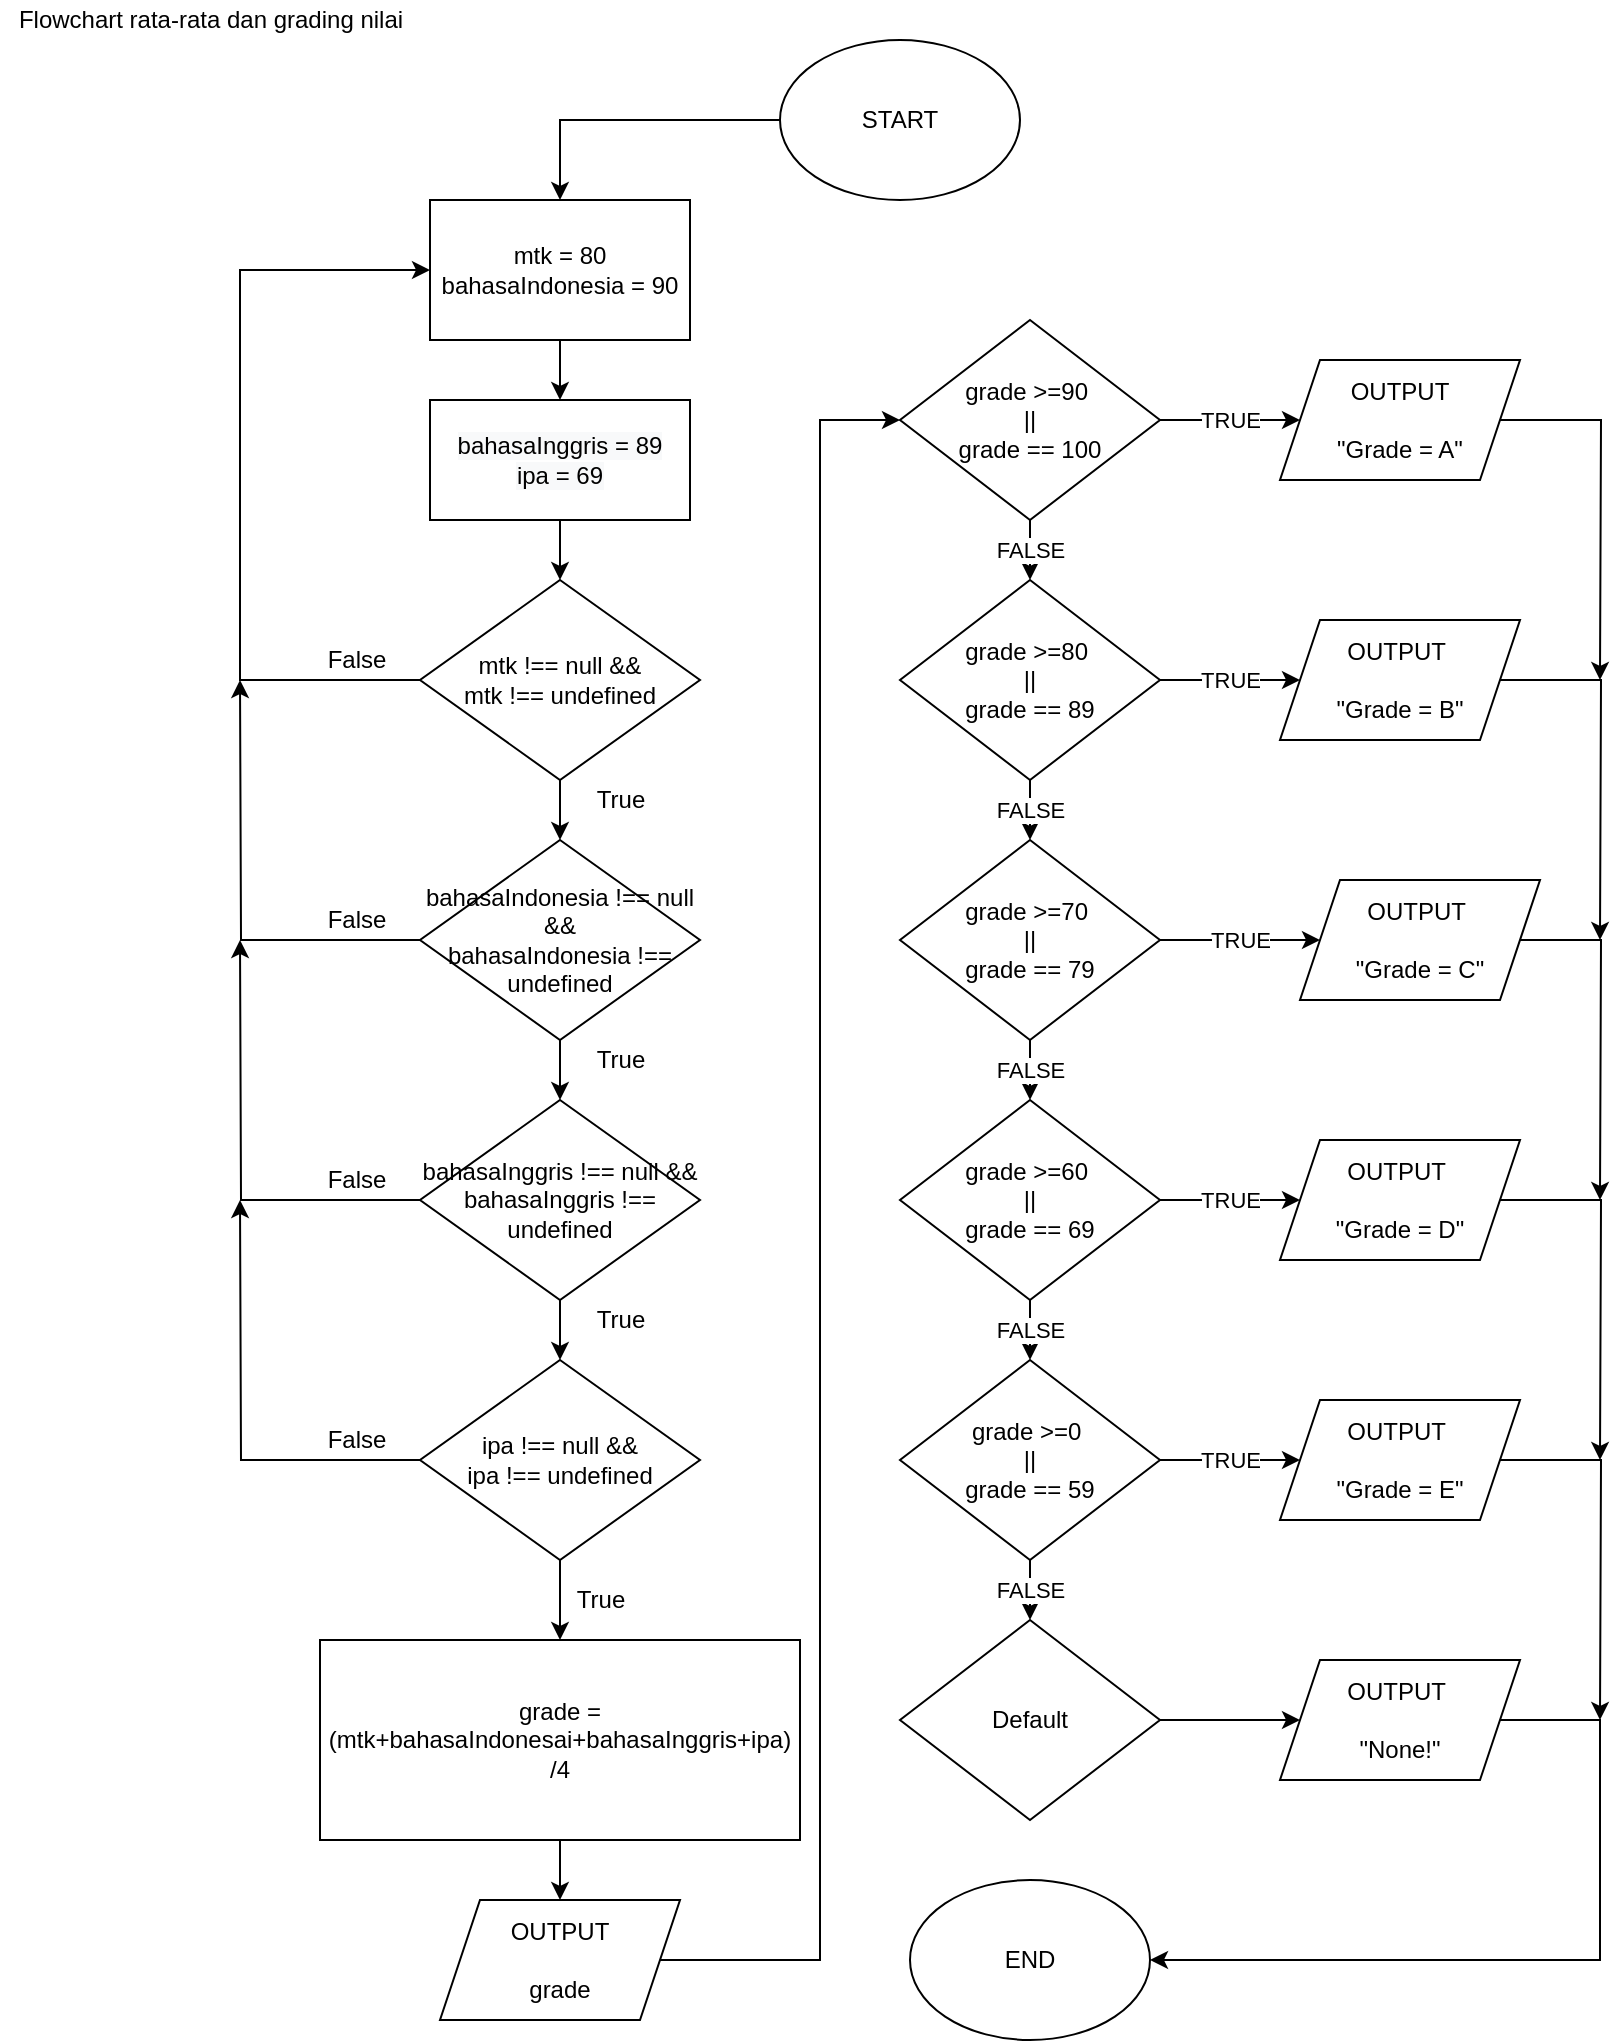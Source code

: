 <mxfile version="16.4.5" type="device"><diagram id="RTwHYvstlmdUTGOHiFQD" name="Page-1"><mxGraphModel dx="868" dy="3788" grid="1" gridSize="10" guides="1" tooltips="1" connect="1" arrows="1" fold="1" page="1" pageScale="1" pageWidth="850" pageHeight="1100" math="0" shadow="0"><root><mxCell id="0"/><mxCell id="1" parent="0"/><mxCell id="a5CQy4mQgGv-3bAwlgZA-8" style="edgeStyle=orthogonalEdgeStyle;rounded=0;orthogonalLoop=1;jettySize=auto;html=1;exitX=0;exitY=0.5;exitDx=0;exitDy=0;entryX=0.5;entryY=0;entryDx=0;entryDy=0;" parent="1" source="RS6lRqhBTIhQIDJi0gmz-1" target="3LbUWBzB6zuNVzpVFun6-1" edge="1"><mxGeometry relative="1" as="geometry"/></mxCell><mxCell id="RS6lRqhBTIhQIDJi0gmz-1" value="START" style="ellipse;whiteSpace=wrap;html=1;" parent="1" vertex="1"><mxGeometry x="390" y="-3260" width="120" height="80" as="geometry"/></mxCell><mxCell id="RS6lRqhBTIhQIDJi0gmz-2" value="Flowchart rata-rata dan grading nilai" style="text;html=1;align=center;verticalAlign=middle;resizable=0;points=[];autosize=1;strokeColor=none;fillColor=none;" parent="1" vertex="1"><mxGeometry y="-3280" width="210" height="20" as="geometry"/></mxCell><mxCell id="RS6lRqhBTIhQIDJi0gmz-16" style="edgeStyle=orthogonalEdgeStyle;rounded=0;orthogonalLoop=1;jettySize=auto;html=1;exitX=0.5;exitY=1;exitDx=0;exitDy=0;entryX=0.5;entryY=0;entryDx=0;entryDy=0;" parent="1" source="RS6lRqhBTIhQIDJi0gmz-5" target="RS6lRqhBTIhQIDJi0gmz-12" edge="1"><mxGeometry relative="1" as="geometry"/></mxCell><mxCell id="a5CQy4mQgGv-3bAwlgZA-7" style="edgeStyle=orthogonalEdgeStyle;rounded=0;orthogonalLoop=1;jettySize=auto;html=1;exitX=0;exitY=0.5;exitDx=0;exitDy=0;entryX=0;entryY=0.5;entryDx=0;entryDy=0;" parent="1" source="RS6lRqhBTIhQIDJi0gmz-5" target="3LbUWBzB6zuNVzpVFun6-1" edge="1"><mxGeometry relative="1" as="geometry"><Array as="points"><mxPoint x="120" y="-2940"/><mxPoint x="120" y="-3145"/></Array></mxGeometry></mxCell><mxCell id="RS6lRqhBTIhQIDJi0gmz-5" value="mtk !== null &amp;amp;&amp;amp;&lt;br&gt;mtk !== undefined" style="rhombus;whiteSpace=wrap;html=1;" parent="1" vertex="1"><mxGeometry x="210" y="-2990" width="140" height="100" as="geometry"/></mxCell><mxCell id="RS6lRqhBTIhQIDJi0gmz-17" style="edgeStyle=orthogonalEdgeStyle;rounded=0;orthogonalLoop=1;jettySize=auto;html=1;exitX=0.5;exitY=1;exitDx=0;exitDy=0;" parent="1" source="RS6lRqhBTIhQIDJi0gmz-12" target="RS6lRqhBTIhQIDJi0gmz-13" edge="1"><mxGeometry relative="1" as="geometry"/></mxCell><mxCell id="RS6lRqhBTIhQIDJi0gmz-20" style="edgeStyle=orthogonalEdgeStyle;rounded=0;orthogonalLoop=1;jettySize=auto;html=1;exitX=0;exitY=0.5;exitDx=0;exitDy=0;" parent="1" source="RS6lRqhBTIhQIDJi0gmz-12" edge="1"><mxGeometry relative="1" as="geometry"><mxPoint x="120" y="-2940" as="targetPoint"/></mxGeometry></mxCell><mxCell id="RS6lRqhBTIhQIDJi0gmz-12" value="bahasaIndonesia !== null &amp;amp;&amp;amp;&lt;br&gt;bahasaIndonesia !== undefined" style="rhombus;whiteSpace=wrap;html=1;" parent="1" vertex="1"><mxGeometry x="210" y="-2860" width="140" height="100" as="geometry"/></mxCell><mxCell id="RS6lRqhBTIhQIDJi0gmz-18" style="edgeStyle=orthogonalEdgeStyle;rounded=0;orthogonalLoop=1;jettySize=auto;html=1;exitX=0.5;exitY=1;exitDx=0;exitDy=0;entryX=0.5;entryY=0;entryDx=0;entryDy=0;" parent="1" source="RS6lRqhBTIhQIDJi0gmz-13" target="RS6lRqhBTIhQIDJi0gmz-14" edge="1"><mxGeometry relative="1" as="geometry"/></mxCell><mxCell id="RS6lRqhBTIhQIDJi0gmz-21" style="edgeStyle=orthogonalEdgeStyle;rounded=0;orthogonalLoop=1;jettySize=auto;html=1;exitX=0;exitY=0.5;exitDx=0;exitDy=0;" parent="1" source="RS6lRqhBTIhQIDJi0gmz-13" edge="1"><mxGeometry relative="1" as="geometry"><mxPoint x="120" y="-2810" as="targetPoint"/></mxGeometry></mxCell><mxCell id="RS6lRqhBTIhQIDJi0gmz-13" value="bahasaInggris !== null &amp;amp;&amp;amp;&lt;br&gt;bahasaInggris !== undefined" style="rhombus;whiteSpace=wrap;html=1;" parent="1" vertex="1"><mxGeometry x="210" y="-2730" width="140" height="100" as="geometry"/></mxCell><mxCell id="RS6lRqhBTIhQIDJi0gmz-22" style="edgeStyle=orthogonalEdgeStyle;rounded=0;orthogonalLoop=1;jettySize=auto;html=1;exitX=0;exitY=0.5;exitDx=0;exitDy=0;" parent="1" source="RS6lRqhBTIhQIDJi0gmz-14" edge="1"><mxGeometry relative="1" as="geometry"><mxPoint x="120" y="-2680" as="targetPoint"/></mxGeometry></mxCell><mxCell id="RS6lRqhBTIhQIDJi0gmz-32" style="edgeStyle=orthogonalEdgeStyle;rounded=0;orthogonalLoop=1;jettySize=auto;html=1;exitX=0.5;exitY=1;exitDx=0;exitDy=0;entryX=0.5;entryY=0;entryDx=0;entryDy=0;" parent="1" source="RS6lRqhBTIhQIDJi0gmz-14" target="RS6lRqhBTIhQIDJi0gmz-31" edge="1"><mxGeometry relative="1" as="geometry"/></mxCell><mxCell id="RS6lRqhBTIhQIDJi0gmz-14" value="ipa !== null &amp;amp;&amp;amp;&lt;br&gt;ipa !== undefined" style="rhombus;whiteSpace=wrap;html=1;" parent="1" vertex="1"><mxGeometry x="210" y="-2600" width="140" height="100" as="geometry"/></mxCell><mxCell id="RS6lRqhBTIhQIDJi0gmz-23" value="True" style="text;html=1;align=center;verticalAlign=middle;resizable=0;points=[];autosize=1;strokeColor=none;fillColor=none;" parent="1" vertex="1"><mxGeometry x="290" y="-2760" width="40" height="20" as="geometry"/></mxCell><mxCell id="RS6lRqhBTIhQIDJi0gmz-24" value="True" style="text;html=1;align=center;verticalAlign=middle;resizable=0;points=[];autosize=1;strokeColor=none;fillColor=none;" parent="1" vertex="1"><mxGeometry x="290" y="-2890" width="40" height="20" as="geometry"/></mxCell><mxCell id="RS6lRqhBTIhQIDJi0gmz-25" value="False" style="text;html=1;align=center;verticalAlign=middle;resizable=0;points=[];autosize=1;strokeColor=none;fillColor=none;" parent="1" vertex="1"><mxGeometry x="157.5" y="-2830" width="40" height="20" as="geometry"/></mxCell><mxCell id="RS6lRqhBTIhQIDJi0gmz-26" value="True" style="text;html=1;align=center;verticalAlign=middle;resizable=0;points=[];autosize=1;strokeColor=none;fillColor=none;" parent="1" vertex="1"><mxGeometry x="290" y="-2630" width="40" height="20" as="geometry"/></mxCell><mxCell id="RS6lRqhBTIhQIDJi0gmz-28" value="False" style="text;html=1;align=center;verticalAlign=middle;resizable=0;points=[];autosize=1;strokeColor=none;fillColor=none;" parent="1" vertex="1"><mxGeometry x="157.5" y="-2960" width="40" height="20" as="geometry"/></mxCell><mxCell id="RS6lRqhBTIhQIDJi0gmz-29" value="False" style="text;html=1;align=center;verticalAlign=middle;resizable=0;points=[];autosize=1;strokeColor=none;fillColor=none;" parent="1" vertex="1"><mxGeometry x="157.5" y="-2700" width="40" height="20" as="geometry"/></mxCell><mxCell id="RS6lRqhBTIhQIDJi0gmz-30" value="False" style="text;html=1;align=center;verticalAlign=middle;resizable=0;points=[];autosize=1;strokeColor=none;fillColor=none;" parent="1" vertex="1"><mxGeometry x="157.5" y="-2570" width="40" height="20" as="geometry"/></mxCell><mxCell id="RS6lRqhBTIhQIDJi0gmz-36" style="edgeStyle=orthogonalEdgeStyle;rounded=0;orthogonalLoop=1;jettySize=auto;html=1;exitX=0.5;exitY=1;exitDx=0;exitDy=0;entryX=0.5;entryY=0;entryDx=0;entryDy=0;" parent="1" source="RS6lRqhBTIhQIDJi0gmz-31" target="RS6lRqhBTIhQIDJi0gmz-35" edge="1"><mxGeometry relative="1" as="geometry"/></mxCell><mxCell id="RS6lRqhBTIhQIDJi0gmz-31" value="grade = (mtk+bahasaIndonesai+bahasaInggris+ipa) /4" style="rounded=0;whiteSpace=wrap;html=1;" parent="1" vertex="1"><mxGeometry x="160" y="-2460" width="240" height="100" as="geometry"/></mxCell><mxCell id="RS6lRqhBTIhQIDJi0gmz-33" value="True" style="text;html=1;align=center;verticalAlign=middle;resizable=0;points=[];autosize=1;strokeColor=none;fillColor=none;" parent="1" vertex="1"><mxGeometry x="280" y="-2490" width="40" height="20" as="geometry"/></mxCell><mxCell id="RS6lRqhBTIhQIDJi0gmz-44" style="edgeStyle=orthogonalEdgeStyle;rounded=0;orthogonalLoop=1;jettySize=auto;html=1;exitX=1;exitY=0.5;exitDx=0;exitDy=0;entryX=0;entryY=0.5;entryDx=0;entryDy=0;" parent="1" source="RS6lRqhBTIhQIDJi0gmz-35" target="RS6lRqhBTIhQIDJi0gmz-37" edge="1"><mxGeometry relative="1" as="geometry"><Array as="points"><mxPoint x="410" y="-2300"/><mxPoint x="410" y="-3070"/></Array></mxGeometry></mxCell><mxCell id="RS6lRqhBTIhQIDJi0gmz-35" value="OUTPUT &lt;br&gt;&lt;br&gt;grade" style="shape=parallelogram;perimeter=parallelogramPerimeter;whiteSpace=wrap;html=1;fixedSize=1;" parent="1" vertex="1"><mxGeometry x="220" y="-2330" width="120" height="60" as="geometry"/></mxCell><mxCell id="RS6lRqhBTIhQIDJi0gmz-45" value="FALSE" style="edgeStyle=orthogonalEdgeStyle;rounded=0;orthogonalLoop=1;jettySize=auto;html=1;exitX=0.5;exitY=1;exitDx=0;exitDy=0;entryX=0.5;entryY=0;entryDx=0;entryDy=0;" parent="1" source="RS6lRqhBTIhQIDJi0gmz-37" target="RS6lRqhBTIhQIDJi0gmz-39" edge="1"><mxGeometry relative="1" as="geometry"/></mxCell><mxCell id="RS6lRqhBTIhQIDJi0gmz-67" value="TRUE" style="edgeStyle=orthogonalEdgeStyle;rounded=0;orthogonalLoop=1;jettySize=auto;html=1;exitX=1;exitY=0.5;exitDx=0;exitDy=0;entryX=0;entryY=0.5;entryDx=0;entryDy=0;" parent="1" source="RS6lRqhBTIhQIDJi0gmz-37" target="RS6lRqhBTIhQIDJi0gmz-56" edge="1"><mxGeometry relative="1" as="geometry"/></mxCell><mxCell id="RS6lRqhBTIhQIDJi0gmz-37" value="grade &amp;gt;=90&amp;nbsp;&lt;br&gt;||&lt;br&gt;grade == 100" style="rhombus;whiteSpace=wrap;html=1;" parent="1" vertex="1"><mxGeometry x="450" y="-3120" width="130" height="100" as="geometry"/></mxCell><mxCell id="RS6lRqhBTIhQIDJi0gmz-46" value="FALSE" style="edgeStyle=orthogonalEdgeStyle;rounded=0;orthogonalLoop=1;jettySize=auto;html=1;exitX=0.5;exitY=1;exitDx=0;exitDy=0;entryX=0.5;entryY=0;entryDx=0;entryDy=0;" parent="1" source="RS6lRqhBTIhQIDJi0gmz-39" target="RS6lRqhBTIhQIDJi0gmz-40" edge="1"><mxGeometry relative="1" as="geometry"/></mxCell><mxCell id="RS6lRqhBTIhQIDJi0gmz-66" value="TRUE" style="edgeStyle=orthogonalEdgeStyle;rounded=0;orthogonalLoop=1;jettySize=auto;html=1;exitX=1;exitY=0.5;exitDx=0;exitDy=0;entryX=0;entryY=0.5;entryDx=0;entryDy=0;" parent="1" source="RS6lRqhBTIhQIDJi0gmz-39" target="RS6lRqhBTIhQIDJi0gmz-57" edge="1"><mxGeometry relative="1" as="geometry"/></mxCell><mxCell id="RS6lRqhBTIhQIDJi0gmz-39" value="grade &amp;gt;=80&amp;nbsp;&lt;br&gt;||&lt;br&gt;grade == 89" style="rhombus;whiteSpace=wrap;html=1;" parent="1" vertex="1"><mxGeometry x="450" y="-2990" width="130" height="100" as="geometry"/></mxCell><mxCell id="RS6lRqhBTIhQIDJi0gmz-47" value="FALSE" style="edgeStyle=orthogonalEdgeStyle;rounded=0;orthogonalLoop=1;jettySize=auto;html=1;exitX=0.5;exitY=1;exitDx=0;exitDy=0;" parent="1" source="RS6lRqhBTIhQIDJi0gmz-40" target="RS6lRqhBTIhQIDJi0gmz-41" edge="1"><mxGeometry relative="1" as="geometry"/></mxCell><mxCell id="RS6lRqhBTIhQIDJi0gmz-65" value="TRUE" style="edgeStyle=orthogonalEdgeStyle;rounded=0;orthogonalLoop=1;jettySize=auto;html=1;exitX=1;exitY=0.5;exitDx=0;exitDy=0;" parent="1" source="RS6lRqhBTIhQIDJi0gmz-40" target="RS6lRqhBTIhQIDJi0gmz-58" edge="1"><mxGeometry relative="1" as="geometry"/></mxCell><mxCell id="RS6lRqhBTIhQIDJi0gmz-40" value="grade &amp;gt;=70&amp;nbsp;&lt;br&gt;||&lt;br&gt;grade == 79" style="rhombus;whiteSpace=wrap;html=1;" parent="1" vertex="1"><mxGeometry x="450" y="-2860" width="130" height="100" as="geometry"/></mxCell><mxCell id="RS6lRqhBTIhQIDJi0gmz-48" value="FALSE" style="edgeStyle=orthogonalEdgeStyle;rounded=0;orthogonalLoop=1;jettySize=auto;html=1;exitX=0.5;exitY=1;exitDx=0;exitDy=0;entryX=0.5;entryY=0;entryDx=0;entryDy=0;" parent="1" source="RS6lRqhBTIhQIDJi0gmz-41" target="RS6lRqhBTIhQIDJi0gmz-42" edge="1"><mxGeometry relative="1" as="geometry"/></mxCell><mxCell id="RS6lRqhBTIhQIDJi0gmz-64" value="TRUE" style="edgeStyle=orthogonalEdgeStyle;rounded=0;orthogonalLoop=1;jettySize=auto;html=1;exitX=1;exitY=0.5;exitDx=0;exitDy=0;entryX=0;entryY=0.5;entryDx=0;entryDy=0;" parent="1" source="RS6lRqhBTIhQIDJi0gmz-41" target="RS6lRqhBTIhQIDJi0gmz-59" edge="1"><mxGeometry relative="1" as="geometry"/></mxCell><mxCell id="RS6lRqhBTIhQIDJi0gmz-41" value="grade &amp;gt;=60&amp;nbsp;&lt;br&gt;||&lt;br&gt;grade == 69" style="rhombus;whiteSpace=wrap;html=1;" parent="1" vertex="1"><mxGeometry x="450" y="-2730" width="130" height="100" as="geometry"/></mxCell><mxCell id="RS6lRqhBTIhQIDJi0gmz-49" value="FALSE" style="edgeStyle=orthogonalEdgeStyle;rounded=0;orthogonalLoop=1;jettySize=auto;html=1;exitX=0.5;exitY=1;exitDx=0;exitDy=0;entryX=0.5;entryY=0;entryDx=0;entryDy=0;" parent="1" source="RS6lRqhBTIhQIDJi0gmz-42" target="RS6lRqhBTIhQIDJi0gmz-43" edge="1"><mxGeometry relative="1" as="geometry"/></mxCell><mxCell id="RS6lRqhBTIhQIDJi0gmz-63" value="TRUE" style="edgeStyle=orthogonalEdgeStyle;rounded=0;orthogonalLoop=1;jettySize=auto;html=1;exitX=1;exitY=0.5;exitDx=0;exitDy=0;entryX=0;entryY=0.5;entryDx=0;entryDy=0;" parent="1" source="RS6lRqhBTIhQIDJi0gmz-42" target="RS6lRqhBTIhQIDJi0gmz-60" edge="1"><mxGeometry relative="1" as="geometry"/></mxCell><mxCell id="RS6lRqhBTIhQIDJi0gmz-42" value="grade &amp;gt;=0&amp;nbsp;&lt;br&gt;||&lt;br&gt;grade == 59" style="rhombus;whiteSpace=wrap;html=1;" parent="1" vertex="1"><mxGeometry x="450" y="-2600" width="130" height="100" as="geometry"/></mxCell><mxCell id="RS6lRqhBTIhQIDJi0gmz-62" style="edgeStyle=orthogonalEdgeStyle;rounded=0;orthogonalLoop=1;jettySize=auto;html=1;exitX=1;exitY=0.5;exitDx=0;exitDy=0;" parent="1" source="RS6lRqhBTIhQIDJi0gmz-43" target="RS6lRqhBTIhQIDJi0gmz-61" edge="1"><mxGeometry relative="1" as="geometry"/></mxCell><mxCell id="RS6lRqhBTIhQIDJi0gmz-43" value="Default" style="rhombus;whiteSpace=wrap;html=1;" parent="1" vertex="1"><mxGeometry x="450" y="-2470" width="130" height="100" as="geometry"/></mxCell><mxCell id="RS6lRqhBTIhQIDJi0gmz-75" style="edgeStyle=orthogonalEdgeStyle;rounded=0;orthogonalLoop=1;jettySize=auto;html=1;exitX=1;exitY=0.5;exitDx=0;exitDy=0;" parent="1" source="RS6lRqhBTIhQIDJi0gmz-56" edge="1"><mxGeometry relative="1" as="geometry"><mxPoint x="800" y="-2940" as="targetPoint"/></mxGeometry></mxCell><mxCell id="RS6lRqhBTIhQIDJi0gmz-56" value="OUTPUT &lt;br&gt;&lt;br&gt;&quot;Grade = A&quot;" style="shape=parallelogram;perimeter=parallelogramPerimeter;whiteSpace=wrap;html=1;fixedSize=1;" parent="1" vertex="1"><mxGeometry x="640" y="-3100" width="120" height="60" as="geometry"/></mxCell><mxCell id="RS6lRqhBTIhQIDJi0gmz-74" style="edgeStyle=orthogonalEdgeStyle;rounded=0;orthogonalLoop=1;jettySize=auto;html=1;exitX=1;exitY=0.5;exitDx=0;exitDy=0;" parent="1" source="RS6lRqhBTIhQIDJi0gmz-57" edge="1"><mxGeometry relative="1" as="geometry"><mxPoint x="800" y="-2810" as="targetPoint"/></mxGeometry></mxCell><mxCell id="RS6lRqhBTIhQIDJi0gmz-57" value="OUTPUT&amp;nbsp; &lt;br&gt;&lt;br&gt;&quot;Grade = B&quot;" style="shape=parallelogram;perimeter=parallelogramPerimeter;whiteSpace=wrap;html=1;fixedSize=1;" parent="1" vertex="1"><mxGeometry x="640" y="-2970" width="120" height="60" as="geometry"/></mxCell><mxCell id="RS6lRqhBTIhQIDJi0gmz-73" style="edgeStyle=orthogonalEdgeStyle;rounded=0;orthogonalLoop=1;jettySize=auto;html=1;exitX=1;exitY=0.5;exitDx=0;exitDy=0;" parent="1" source="RS6lRqhBTIhQIDJi0gmz-58" edge="1"><mxGeometry relative="1" as="geometry"><mxPoint x="800" y="-2680" as="targetPoint"/></mxGeometry></mxCell><mxCell id="RS6lRqhBTIhQIDJi0gmz-58" value="OUTPUT&amp;nbsp; &lt;br&gt;&lt;br&gt;&quot;Grade = C&quot;" style="shape=parallelogram;perimeter=parallelogramPerimeter;whiteSpace=wrap;html=1;fixedSize=1;" parent="1" vertex="1"><mxGeometry x="650" y="-2840" width="120" height="60" as="geometry"/></mxCell><mxCell id="RS6lRqhBTIhQIDJi0gmz-72" style="edgeStyle=orthogonalEdgeStyle;rounded=0;orthogonalLoop=1;jettySize=auto;html=1;exitX=1;exitY=0.5;exitDx=0;exitDy=0;" parent="1" source="RS6lRqhBTIhQIDJi0gmz-59" edge="1"><mxGeometry relative="1" as="geometry"><mxPoint x="800" y="-2550" as="targetPoint"/></mxGeometry></mxCell><mxCell id="RS6lRqhBTIhQIDJi0gmz-59" value="OUTPUT&amp;nbsp; &lt;br&gt;&lt;br&gt;&quot;Grade = D&quot;" style="shape=parallelogram;perimeter=parallelogramPerimeter;whiteSpace=wrap;html=1;fixedSize=1;" parent="1" vertex="1"><mxGeometry x="640" y="-2710" width="120" height="60" as="geometry"/></mxCell><mxCell id="RS6lRqhBTIhQIDJi0gmz-71" style="edgeStyle=orthogonalEdgeStyle;rounded=0;orthogonalLoop=1;jettySize=auto;html=1;exitX=1;exitY=0.5;exitDx=0;exitDy=0;" parent="1" source="RS6lRqhBTIhQIDJi0gmz-60" edge="1"><mxGeometry relative="1" as="geometry"><mxPoint x="800" y="-2420" as="targetPoint"/></mxGeometry></mxCell><mxCell id="RS6lRqhBTIhQIDJi0gmz-60" value="OUTPUT&amp;nbsp; &lt;br&gt;&lt;br&gt;&quot;Grade = E&quot;" style="shape=parallelogram;perimeter=parallelogramPerimeter;whiteSpace=wrap;html=1;fixedSize=1;" parent="1" vertex="1"><mxGeometry x="640" y="-2580" width="120" height="60" as="geometry"/></mxCell><mxCell id="RS6lRqhBTIhQIDJi0gmz-70" style="edgeStyle=orthogonalEdgeStyle;rounded=0;orthogonalLoop=1;jettySize=auto;html=1;exitX=1;exitY=0.5;exitDx=0;exitDy=0;entryX=1;entryY=0.5;entryDx=0;entryDy=0;" parent="1" source="RS6lRqhBTIhQIDJi0gmz-61" target="RS6lRqhBTIhQIDJi0gmz-68" edge="1"><mxGeometry relative="1" as="geometry"><Array as="points"><mxPoint x="800" y="-2420"/><mxPoint x="800" y="-2300"/></Array></mxGeometry></mxCell><mxCell id="RS6lRqhBTIhQIDJi0gmz-61" value="OUTPUT&amp;nbsp; &lt;br&gt;&lt;br&gt;&quot;None!&quot;" style="shape=parallelogram;perimeter=parallelogramPerimeter;whiteSpace=wrap;html=1;fixedSize=1;" parent="1" vertex="1"><mxGeometry x="640" y="-2450" width="120" height="60" as="geometry"/></mxCell><mxCell id="RS6lRqhBTIhQIDJi0gmz-68" value="END" style="ellipse;whiteSpace=wrap;html=1;" parent="1" vertex="1"><mxGeometry x="455" y="-2340" width="120" height="80" as="geometry"/></mxCell><mxCell id="a5CQy4mQgGv-3bAwlgZA-5" style="edgeStyle=orthogonalEdgeStyle;rounded=0;orthogonalLoop=1;jettySize=auto;html=1;exitX=0.5;exitY=1;exitDx=0;exitDy=0;entryX=0.5;entryY=0;entryDx=0;entryDy=0;" parent="1" source="3LbUWBzB6zuNVzpVFun6-1" target="a5CQy4mQgGv-3bAwlgZA-3" edge="1"><mxGeometry relative="1" as="geometry"/></mxCell><mxCell id="3LbUWBzB6zuNVzpVFun6-1" value="mtk = 80&lt;br&gt;bahasaIndonesia = 90&lt;br&gt;" style="rounded=0;whiteSpace=wrap;html=1;" parent="1" vertex="1"><mxGeometry x="215" y="-3180" width="130" height="70" as="geometry"/></mxCell><mxCell id="a5CQy4mQgGv-3bAwlgZA-6" style="edgeStyle=orthogonalEdgeStyle;rounded=0;orthogonalLoop=1;jettySize=auto;html=1;exitX=0.5;exitY=1;exitDx=0;exitDy=0;entryX=0.5;entryY=0;entryDx=0;entryDy=0;" parent="1" source="a5CQy4mQgGv-3bAwlgZA-3" target="RS6lRqhBTIhQIDJi0gmz-5" edge="1"><mxGeometry relative="1" as="geometry"/></mxCell><mxCell id="a5CQy4mQgGv-3bAwlgZA-3" value="&#10;&#10;&lt;span style=&quot;color: rgb(0, 0, 0); font-family: helvetica; font-size: 12px; font-style: normal; font-weight: 400; letter-spacing: normal; text-align: center; text-indent: 0px; text-transform: none; word-spacing: 0px; background-color: rgb(248, 249, 250); display: inline; float: none;&quot;&gt;bahasaInggris = 89&lt;/span&gt;&lt;br style=&quot;color: rgb(0, 0, 0); font-family: helvetica; font-size: 12px; font-style: normal; font-weight: 400; letter-spacing: normal; text-align: center; text-indent: 0px; text-transform: none; word-spacing: 0px; background-color: rgb(248, 249, 250);&quot;&gt;&lt;span style=&quot;color: rgb(0, 0, 0); font-family: helvetica; font-size: 12px; font-style: normal; font-weight: 400; letter-spacing: normal; text-align: center; text-indent: 0px; text-transform: none; word-spacing: 0px; background-color: rgb(248, 249, 250); display: inline; float: none;&quot;&gt;ipa = 69&lt;/span&gt;&#10;&#10;" style="rounded=0;whiteSpace=wrap;html=1;" parent="1" vertex="1"><mxGeometry x="215" y="-3080" width="130" height="60" as="geometry"/></mxCell></root></mxGraphModel></diagram></mxfile>
